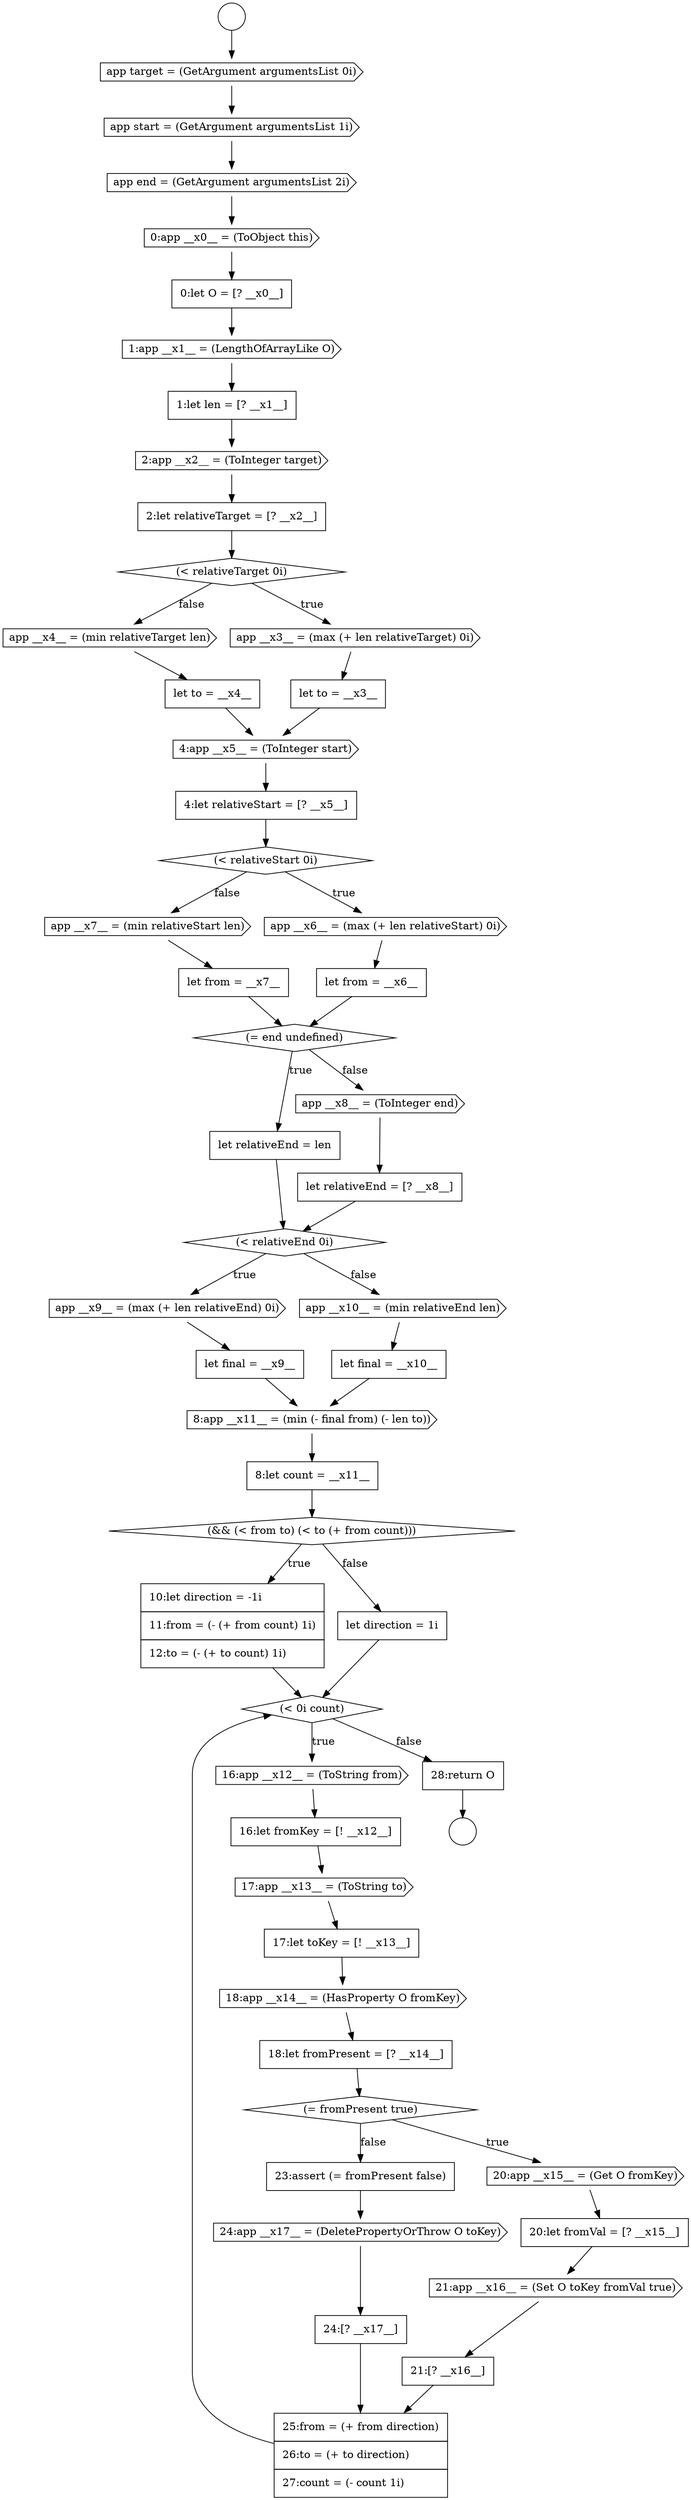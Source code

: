 digraph {
  node15806 [shape=cds, label=<<font color="black">app __x9__ = (max (+ len relativeEnd) 0i)</font>> color="black" fillcolor="white" style=filled]
  node15787 [shape=cds, label=<<font color="black">2:app __x2__ = (ToInteger target)</font>> color="black" fillcolor="white" style=filled]
  node15802 [shape=none, margin=0, label=<<font color="black">
    <table border="0" cellborder="1" cellspacing="0" cellpadding="10">
      <tr><td align="left">let relativeEnd = len</td></tr>
    </table>
  </font>> color="black" fillcolor="white" style=filled]
  node15779 [shape=circle label=" " color="black" fillcolor="white" style=filled]
  node15811 [shape=none, margin=0, label=<<font color="black">
    <table border="0" cellborder="1" cellspacing="0" cellpadding="10">
      <tr><td align="left">8:let count = __x11__</td></tr>
    </table>
  </font>> color="black" fillcolor="white" style=filled]
  node15794 [shape=cds, label=<<font color="black">4:app __x5__ = (ToInteger start)</font>> color="black" fillcolor="white" style=filled]
  node15788 [shape=none, margin=0, label=<<font color="black">
    <table border="0" cellborder="1" cellspacing="0" cellpadding="10">
      <tr><td align="left">2:let relativeTarget = [? __x2__]</td></tr>
    </table>
  </font>> color="black" fillcolor="white" style=filled]
  node15783 [shape=cds, label=<<font color="black">0:app __x0__ = (ToObject this)</font>> color="black" fillcolor="white" style=filled]
  node15821 [shape=none, margin=0, label=<<font color="black">
    <table border="0" cellborder="1" cellspacing="0" cellpadding="10">
      <tr><td align="left">18:let fromPresent = [? __x14__]</td></tr>
    </table>
  </font>> color="black" fillcolor="white" style=filled]
  node15789 [shape=diamond, label=<<font color="black">(&lt; relativeTarget 0i)</font>> color="black" fillcolor="white" style=filled]
  node15817 [shape=none, margin=0, label=<<font color="black">
    <table border="0" cellborder="1" cellspacing="0" cellpadding="10">
      <tr><td align="left">16:let fromKey = [! __x12__]</td></tr>
    </table>
  </font>> color="black" fillcolor="white" style=filled]
  node15785 [shape=cds, label=<<font color="black">1:app __x1__ = (LengthOfArrayLike O)</font>> color="black" fillcolor="white" style=filled]
  node15809 [shape=none, margin=0, label=<<font color="black">
    <table border="0" cellborder="1" cellspacing="0" cellpadding="10">
      <tr><td align="left">let final = __x10__</td></tr>
    </table>
  </font>> color="black" fillcolor="white" style=filled]
  node15807 [shape=none, margin=0, label=<<font color="black">
    <table border="0" cellborder="1" cellspacing="0" cellpadding="10">
      <tr><td align="left">let final = __x9__</td></tr>
    </table>
  </font>> color="black" fillcolor="white" style=filled]
  node15813 [shape=none, margin=0, label=<<font color="black">
    <table border="0" cellborder="1" cellspacing="0" cellpadding="10">
      <tr><td align="left">10:let direction = -1i</td></tr>
      <tr><td align="left">11:from = (- (+ from count) 1i)</td></tr>
      <tr><td align="left">12:to = (- (+ to count) 1i)</td></tr>
    </table>
  </font>> color="black" fillcolor="white" style=filled]
  node15781 [shape=cds, label=<<font color="black">app start = (GetArgument argumentsList 1i)</font>> color="black" fillcolor="white" style=filled]
  node15795 [shape=none, margin=0, label=<<font color="black">
    <table border="0" cellborder="1" cellspacing="0" cellpadding="10">
      <tr><td align="left">4:let relativeStart = [? __x5__]</td></tr>
    </table>
  </font>> color="black" fillcolor="white" style=filled]
  node15816 [shape=cds, label=<<font color="black">16:app __x12__ = (ToString from)</font>> color="black" fillcolor="white" style=filled]
  node15827 [shape=none, margin=0, label=<<font color="black">
    <table border="0" cellborder="1" cellspacing="0" cellpadding="10">
      <tr><td align="left">23:assert (= fromPresent false)</td></tr>
    </table>
  </font>> color="black" fillcolor="white" style=filled]
  node15780 [shape=cds, label=<<font color="black">app target = (GetArgument argumentsList 0i)</font>> color="black" fillcolor="white" style=filled]
  node15808 [shape=cds, label=<<font color="black">app __x10__ = (min relativeEnd len)</font>> color="black" fillcolor="white" style=filled]
  node15791 [shape=none, margin=0, label=<<font color="black">
    <table border="0" cellborder="1" cellspacing="0" cellpadding="10">
      <tr><td align="left">let to = __x3__</td></tr>
    </table>
  </font>> color="black" fillcolor="white" style=filled]
  node15823 [shape=cds, label=<<font color="black">20:app __x15__ = (Get O fromKey)</font>> color="black" fillcolor="white" style=filled]
  node15812 [shape=diamond, label=<<font color="black">(&amp;&amp; (&lt; from to) (&lt; to (+ from count)))</font>> color="black" fillcolor="white" style=filled]
  node15819 [shape=none, margin=0, label=<<font color="black">
    <table border="0" cellborder="1" cellspacing="0" cellpadding="10">
      <tr><td align="left">17:let toKey = [! __x13__]</td></tr>
    </table>
  </font>> color="black" fillcolor="white" style=filled]
  node15824 [shape=none, margin=0, label=<<font color="black">
    <table border="0" cellborder="1" cellspacing="0" cellpadding="10">
      <tr><td align="left">20:let fromVal = [? __x15__]</td></tr>
    </table>
  </font>> color="black" fillcolor="white" style=filled]
  node15784 [shape=none, margin=0, label=<<font color="black">
    <table border="0" cellborder="1" cellspacing="0" cellpadding="10">
      <tr><td align="left">0:let O = [? __x0__]</td></tr>
    </table>
  </font>> color="black" fillcolor="white" style=filled]
  node15799 [shape=cds, label=<<font color="black">app __x7__ = (min relativeStart len)</font>> color="black" fillcolor="white" style=filled]
  node15831 [shape=none, margin=0, label=<<font color="black">
    <table border="0" cellborder="1" cellspacing="0" cellpadding="10">
      <tr><td align="left">28:return O</td></tr>
    </table>
  </font>> color="black" fillcolor="white" style=filled]
  node15826 [shape=none, margin=0, label=<<font color="black">
    <table border="0" cellborder="1" cellspacing="0" cellpadding="10">
      <tr><td align="left">21:[? __x16__]</td></tr>
    </table>
  </font>> color="black" fillcolor="white" style=filled]
  node15792 [shape=cds, label=<<font color="black">app __x4__ = (min relativeTarget len)</font>> color="black" fillcolor="white" style=filled]
  node15798 [shape=none, margin=0, label=<<font color="black">
    <table border="0" cellborder="1" cellspacing="0" cellpadding="10">
      <tr><td align="left">let from = __x6__</td></tr>
    </table>
  </font>> color="black" fillcolor="white" style=filled]
  node15793 [shape=none, margin=0, label=<<font color="black">
    <table border="0" cellborder="1" cellspacing="0" cellpadding="10">
      <tr><td align="left">let to = __x4__</td></tr>
    </table>
  </font>> color="black" fillcolor="white" style=filled]
  node15803 [shape=cds, label=<<font color="black">app __x8__ = (ToInteger end)</font>> color="black" fillcolor="white" style=filled]
  node15830 [shape=none, margin=0, label=<<font color="black">
    <table border="0" cellborder="1" cellspacing="0" cellpadding="10">
      <tr><td align="left">25:from = (+ from direction)</td></tr>
      <tr><td align="left">26:to = (+ to direction)</td></tr>
      <tr><td align="left">27:count = (- count 1i)</td></tr>
    </table>
  </font>> color="black" fillcolor="white" style=filled]
  node15815 [shape=diamond, label=<<font color="black">(&lt; 0i count)</font>> color="black" fillcolor="white" style=filled]
  node15820 [shape=cds, label=<<font color="black">18:app __x14__ = (HasProperty O fromKey)</font>> color="black" fillcolor="white" style=filled]
  node15825 [shape=cds, label=<<font color="black">21:app __x16__ = (Set O toKey fromVal true)</font>> color="black" fillcolor="white" style=filled]
  node15778 [shape=circle label=" " color="black" fillcolor="white" style=filled]
  node15810 [shape=cds, label=<<font color="black">8:app __x11__ = (min (- final from) (- len to))</font>> color="black" fillcolor="white" style=filled]
  node15782 [shape=cds, label=<<font color="black">app end = (GetArgument argumentsList 2i)</font>> color="black" fillcolor="white" style=filled]
  node15829 [shape=none, margin=0, label=<<font color="black">
    <table border="0" cellborder="1" cellspacing="0" cellpadding="10">
      <tr><td align="left">24:[? __x17__]</td></tr>
    </table>
  </font>> color="black" fillcolor="white" style=filled]
  node15814 [shape=none, margin=0, label=<<font color="black">
    <table border="0" cellborder="1" cellspacing="0" cellpadding="10">
      <tr><td align="left">let direction = 1i</td></tr>
    </table>
  </font>> color="black" fillcolor="white" style=filled]
  node15804 [shape=none, margin=0, label=<<font color="black">
    <table border="0" cellborder="1" cellspacing="0" cellpadding="10">
      <tr><td align="left">let relativeEnd = [? __x8__]</td></tr>
    </table>
  </font>> color="black" fillcolor="white" style=filled]
  node15797 [shape=cds, label=<<font color="black">app __x6__ = (max (+ len relativeStart) 0i)</font>> color="black" fillcolor="white" style=filled]
  node15828 [shape=cds, label=<<font color="black">24:app __x17__ = (DeletePropertyOrThrow O toKey)</font>> color="black" fillcolor="white" style=filled]
  node15790 [shape=cds, label=<<font color="black">app __x3__ = (max (+ len relativeTarget) 0i)</font>> color="black" fillcolor="white" style=filled]
  node15822 [shape=diamond, label=<<font color="black">(= fromPresent true)</font>> color="black" fillcolor="white" style=filled]
  node15805 [shape=diamond, label=<<font color="black">(&lt; relativeEnd 0i)</font>> color="black" fillcolor="white" style=filled]
  node15796 [shape=diamond, label=<<font color="black">(&lt; relativeStart 0i)</font>> color="black" fillcolor="white" style=filled]
  node15786 [shape=none, margin=0, label=<<font color="black">
    <table border="0" cellborder="1" cellspacing="0" cellpadding="10">
      <tr><td align="left">1:let len = [? __x1__]</td></tr>
    </table>
  </font>> color="black" fillcolor="white" style=filled]
  node15818 [shape=cds, label=<<font color="black">17:app __x13__ = (ToString to)</font>> color="black" fillcolor="white" style=filled]
  node15801 [shape=diamond, label=<<font color="black">(= end undefined)</font>> color="black" fillcolor="white" style=filled]
  node15800 [shape=none, margin=0, label=<<font color="black">
    <table border="0" cellborder="1" cellspacing="0" cellpadding="10">
      <tr><td align="left">let from = __x7__</td></tr>
    </table>
  </font>> color="black" fillcolor="white" style=filled]
  node15800 -> node15801 [ color="black"]
  node15806 -> node15807 [ color="black"]
  node15788 -> node15789 [ color="black"]
  node15786 -> node15787 [ color="black"]
  node15790 -> node15791 [ color="black"]
  node15816 -> node15817 [ color="black"]
  node15818 -> node15819 [ color="black"]
  node15781 -> node15782 [ color="black"]
  node15822 -> node15823 [label=<<font color="black">true</font>> color="black"]
  node15822 -> node15827 [label=<<font color="black">false</font>> color="black"]
  node15802 -> node15805 [ color="black"]
  node15815 -> node15816 [label=<<font color="black">true</font>> color="black"]
  node15815 -> node15831 [label=<<font color="black">false</font>> color="black"]
  node15787 -> node15788 [ color="black"]
  node15823 -> node15824 [ color="black"]
  node15798 -> node15801 [ color="black"]
  node15810 -> node15811 [ color="black"]
  node15811 -> node15812 [ color="black"]
  node15813 -> node15815 [ color="black"]
  node15826 -> node15830 [ color="black"]
  node15812 -> node15813 [label=<<font color="black">true</font>> color="black"]
  node15812 -> node15814 [label=<<font color="black">false</font>> color="black"]
  node15807 -> node15810 [ color="black"]
  node15783 -> node15784 [ color="black"]
  node15821 -> node15822 [ color="black"]
  node15791 -> node15794 [ color="black"]
  node15794 -> node15795 [ color="black"]
  node15804 -> node15805 [ color="black"]
  node15803 -> node15804 [ color="black"]
  node15809 -> node15810 [ color="black"]
  node15820 -> node15821 [ color="black"]
  node15831 -> node15779 [ color="black"]
  node15825 -> node15826 [ color="black"]
  node15801 -> node15802 [label=<<font color="black">true</font>> color="black"]
  node15801 -> node15803 [label=<<font color="black">false</font>> color="black"]
  node15796 -> node15797 [label=<<font color="black">true</font>> color="black"]
  node15796 -> node15799 [label=<<font color="black">false</font>> color="black"]
  node15778 -> node15780 [ color="black"]
  node15805 -> node15806 [label=<<font color="black">true</font>> color="black"]
  node15805 -> node15808 [label=<<font color="black">false</font>> color="black"]
  node15799 -> node15800 [ color="black"]
  node15795 -> node15796 [ color="black"]
  node15784 -> node15785 [ color="black"]
  node15824 -> node15825 [ color="black"]
  node15808 -> node15809 [ color="black"]
  node15830 -> node15815 [ color="black"]
  node15817 -> node15818 [ color="black"]
  node15827 -> node15828 [ color="black"]
  node15819 -> node15820 [ color="black"]
  node15780 -> node15781 [ color="black"]
  node15829 -> node15830 [ color="black"]
  node15814 -> node15815 [ color="black"]
  node15792 -> node15793 [ color="black"]
  node15782 -> node15783 [ color="black"]
  node15793 -> node15794 [ color="black"]
  node15789 -> node15790 [label=<<font color="black">true</font>> color="black"]
  node15789 -> node15792 [label=<<font color="black">false</font>> color="black"]
  node15785 -> node15786 [ color="black"]
  node15797 -> node15798 [ color="black"]
  node15828 -> node15829 [ color="black"]
}
